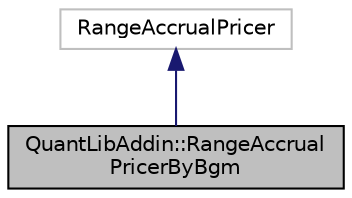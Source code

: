 digraph "QuantLibAddin::RangeAccrualPricerByBgm"
{
  edge [fontname="Helvetica",fontsize="10",labelfontname="Helvetica",labelfontsize="10"];
  node [fontname="Helvetica",fontsize="10",shape=record];
  Node2 [label="QuantLibAddin::RangeAccrual\lPricerByBgm",height=0.2,width=0.4,color="black", fillcolor="grey75", style="filled", fontcolor="black"];
  Node3 -> Node2 [dir="back",color="midnightblue",fontsize="10",style="solid",fontname="Helvetica"];
  Node3 [label="RangeAccrualPricer",height=0.2,width=0.4,color="grey75", fillcolor="white", style="filled"];
}
